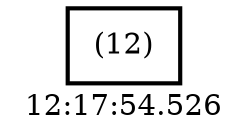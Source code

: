 digraph  g{ graph[label = "12:17:54.526"]
node [shape=rectangle, color=black, fontcolor=black, style=bold] edge [color=black] 0 [label="(12)"] ; 
}

